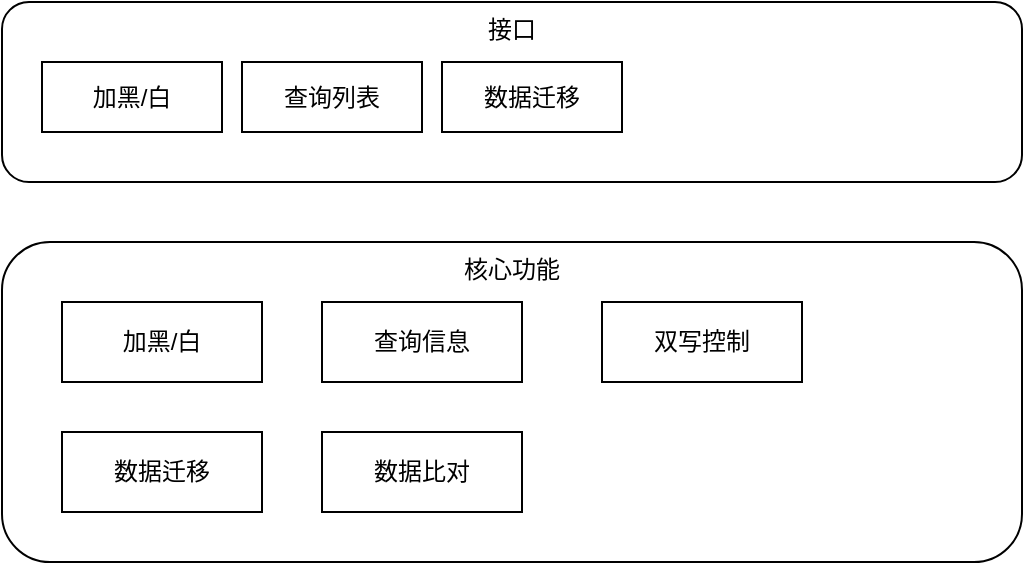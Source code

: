 <mxfile version="21.6.5" type="github">
  <diagram name="第 1 页" id="J0wDb5LOhFrOmeh5foII">
    <mxGraphModel dx="1434" dy="796" grid="1" gridSize="10" guides="1" tooltips="1" connect="1" arrows="1" fold="1" page="1" pageScale="1" pageWidth="827" pageHeight="1169" math="0" shadow="0">
      <root>
        <mxCell id="0" />
        <mxCell id="1" parent="0" />
        <mxCell id="7xZ_5i5Cm7x34CqW2UKj-3" value="接口" style="rounded=1;whiteSpace=wrap;html=1;verticalAlign=top;" vertex="1" parent="1">
          <mxGeometry x="170" y="110" width="510" height="90" as="geometry" />
        </mxCell>
        <mxCell id="7xZ_5i5Cm7x34CqW2UKj-2" value="加黑/白" style="rounded=0;whiteSpace=wrap;html=1;verticalAlign=middle;" vertex="1" parent="1">
          <mxGeometry x="190" y="140" width="90" height="35" as="geometry" />
        </mxCell>
        <mxCell id="7xZ_5i5Cm7x34CqW2UKj-4" value="查询列表" style="rounded=0;whiteSpace=wrap;html=1;verticalAlign=middle;" vertex="1" parent="1">
          <mxGeometry x="290" y="140" width="90" height="35" as="geometry" />
        </mxCell>
        <mxCell id="7xZ_5i5Cm7x34CqW2UKj-5" value="数据迁移" style="rounded=0;whiteSpace=wrap;html=1;verticalAlign=middle;" vertex="1" parent="1">
          <mxGeometry x="390" y="140" width="90" height="35" as="geometry" />
        </mxCell>
        <mxCell id="7xZ_5i5Cm7x34CqW2UKj-6" value="核心功能" style="rounded=1;whiteSpace=wrap;html=1;verticalAlign=top;" vertex="1" parent="1">
          <mxGeometry x="170" y="230" width="510" height="160" as="geometry" />
        </mxCell>
        <mxCell id="7xZ_5i5Cm7x34CqW2UKj-7" value="数据迁移" style="rounded=0;whiteSpace=wrap;html=1;" vertex="1" parent="1">
          <mxGeometry x="200" y="325" width="100" height="40" as="geometry" />
        </mxCell>
        <mxCell id="7xZ_5i5Cm7x34CqW2UKj-8" value="加黑/白" style="rounded=0;whiteSpace=wrap;html=1;" vertex="1" parent="1">
          <mxGeometry x="200" y="260" width="100" height="40" as="geometry" />
        </mxCell>
        <mxCell id="7xZ_5i5Cm7x34CqW2UKj-9" value="查询信息" style="rounded=0;whiteSpace=wrap;html=1;" vertex="1" parent="1">
          <mxGeometry x="330" y="260" width="100" height="40" as="geometry" />
        </mxCell>
        <mxCell id="7xZ_5i5Cm7x34CqW2UKj-10" value="数据比对" style="rounded=0;whiteSpace=wrap;html=1;" vertex="1" parent="1">
          <mxGeometry x="330" y="325" width="100" height="40" as="geometry" />
        </mxCell>
        <mxCell id="7xZ_5i5Cm7x34CqW2UKj-11" value="双写控制" style="rounded=0;whiteSpace=wrap;html=1;" vertex="1" parent="1">
          <mxGeometry x="470" y="260" width="100" height="40" as="geometry" />
        </mxCell>
      </root>
    </mxGraphModel>
  </diagram>
</mxfile>
